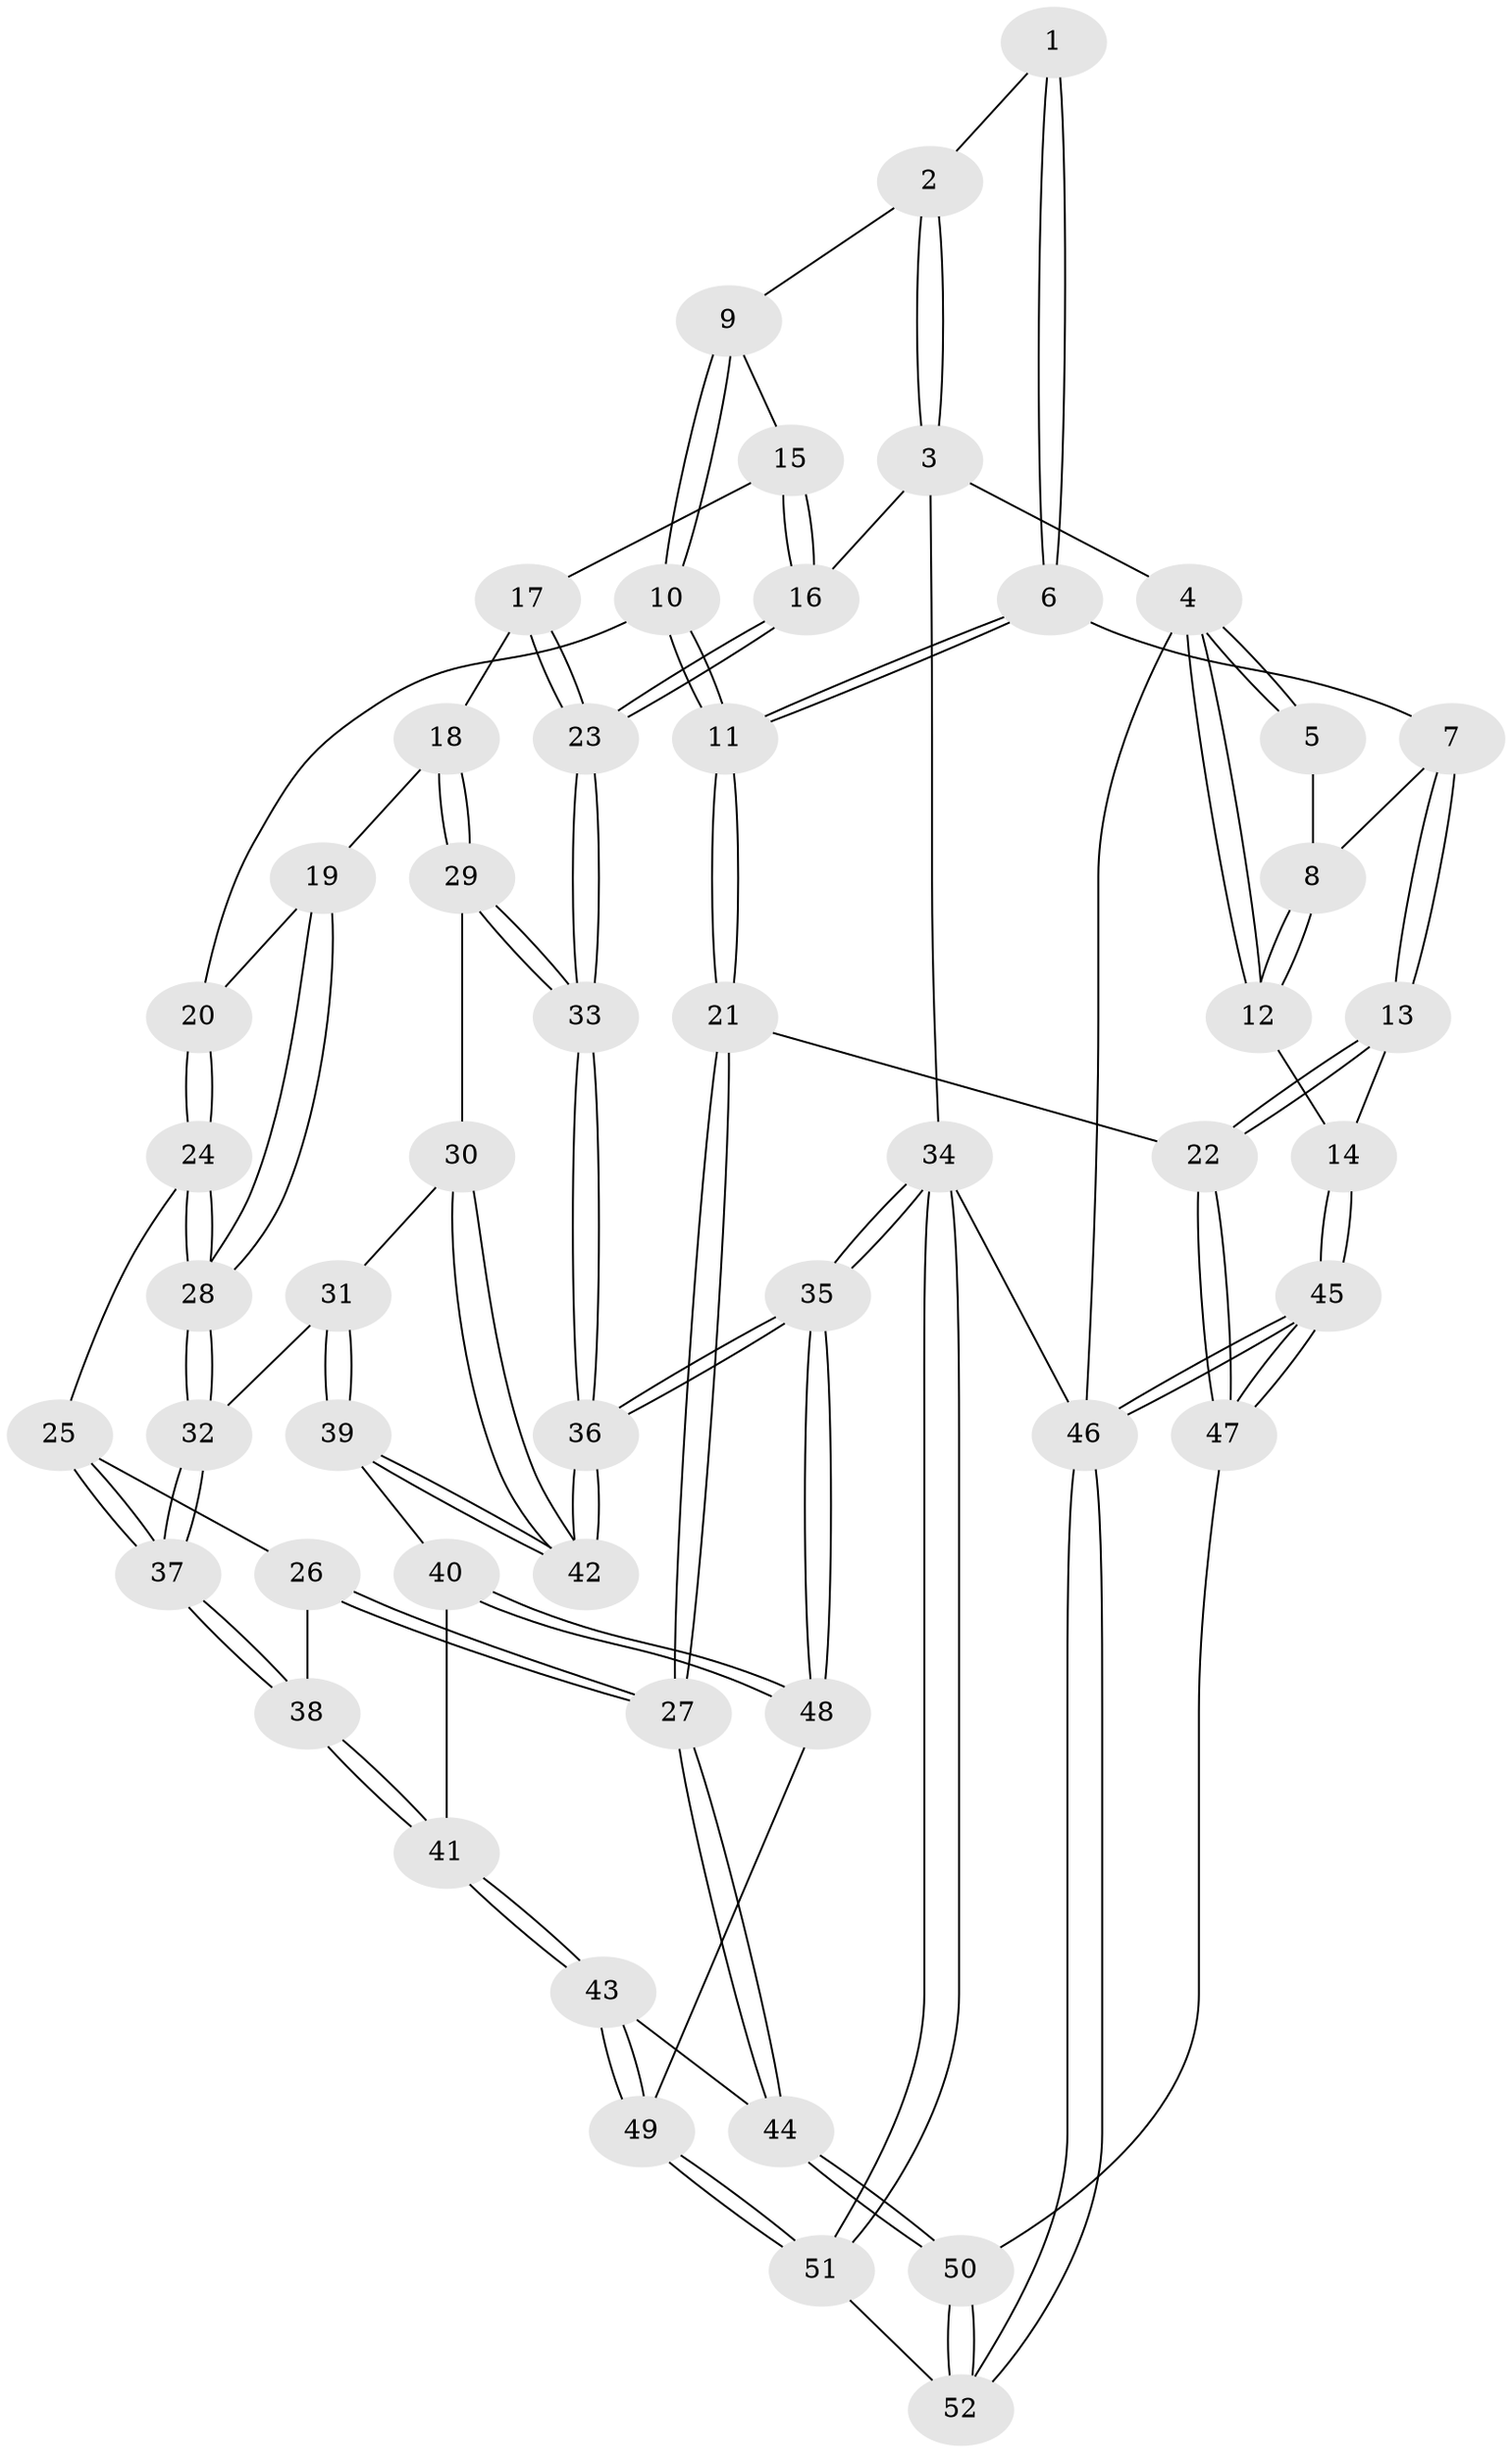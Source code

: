 // coarse degree distribution, {4: 0.5555555555555556, 5: 0.3333333333333333, 7: 0.027777777777777776, 6: 0.05555555555555555, 3: 0.027777777777777776}
// Generated by graph-tools (version 1.1) at 2025/21/03/04/25 18:21:20]
// undirected, 52 vertices, 127 edges
graph export_dot {
graph [start="1"]
  node [color=gray90,style=filled];
  1 [pos="+0.46009884796838874+0"];
  2 [pos="+0.6740357171300709+0"];
  3 [pos="+1+0"];
  4 [pos="+0+0"];
  5 [pos="+0.4493394565902612+0"];
  6 [pos="+0.4217127158343373+0.26258062126912524"];
  7 [pos="+0.2536608403590532+0.21072202918825525"];
  8 [pos="+0.22838785380070795+0.1749620623230549"];
  9 [pos="+0.7131390804254361+0.19533765583633744"];
  10 [pos="+0.615446284152083+0.34220908745005846"];
  11 [pos="+0.44116233085738216+0.3396866043808607"];
  12 [pos="+0+0.10369603271345736"];
  13 [pos="+0.14646990680485011+0.5061844482468382"];
  14 [pos="+0+0.45369503000007555"];
  15 [pos="+0.8211476724072867+0.25018280729718206"];
  16 [pos="+1+0.04580978722525356"];
  17 [pos="+0.8619432787492197+0.37364906267334297"];
  18 [pos="+0.8311346776961892+0.4355834777559037"];
  19 [pos="+0.6667741170159952+0.402900018810209"];
  20 [pos="+0.6369195202456498+0.3751140193753985"];
  21 [pos="+0.29353606508549523+0.5359556725945094"];
  22 [pos="+0.19542615726693444+0.5283453861331264"];
  23 [pos="+1+0.2993294929517671"];
  24 [pos="+0.5684169272782424+0.527726617789128"];
  25 [pos="+0.5434997846485541+0.5456380507460244"];
  26 [pos="+0.5430918570039968+0.5457824872862399"];
  27 [pos="+0.3250328072740242+0.5683447606282592"];
  28 [pos="+0.6782660854072392+0.5419517466329653"];
  29 [pos="+0.8558702984182065+0.507965324807862"];
  30 [pos="+0.8454028609446144+0.5600793408452405"];
  31 [pos="+0.7263076797271718+0.5668060407558969"];
  32 [pos="+0.6819894633043795+0.5503529572372633"];
  33 [pos="+1+0.4308353883228044"];
  34 [pos="+1+1"];
  35 [pos="+1+1"];
  36 [pos="+1+1"];
  37 [pos="+0.6447583249999228+0.5958725008076493"];
  38 [pos="+0.6209834591630142+0.6606015292379354"];
  39 [pos="+0.7087892210591521+0.6960265434532"];
  40 [pos="+0.6791048899522154+0.7097885533327369"];
  41 [pos="+0.6179798730793723+0.6795932337118844"];
  42 [pos="+0.8955395232039451+0.6875917770898279"];
  43 [pos="+0.4580494936082477+0.731807235379783"];
  44 [pos="+0.41388926293219525+0.725907632637577"];
  45 [pos="+0+1"];
  46 [pos="+0+1"];
  47 [pos="+0.12528605690692013+0.860391641194638"];
  48 [pos="+0.6945622802760006+0.8498533822992079"];
  49 [pos="+0.627972417921398+0.8694684062891241"];
  50 [pos="+0.3734193989510692+0.8623115722299429"];
  51 [pos="+0.48804561227442383+1"];
  52 [pos="+0.4179068926267298+1"];
  1 -- 2;
  1 -- 6;
  1 -- 6;
  2 -- 3;
  2 -- 3;
  2 -- 9;
  3 -- 4;
  3 -- 16;
  3 -- 34;
  4 -- 5;
  4 -- 5;
  4 -- 12;
  4 -- 12;
  4 -- 46;
  5 -- 8;
  6 -- 7;
  6 -- 11;
  6 -- 11;
  7 -- 8;
  7 -- 13;
  7 -- 13;
  8 -- 12;
  8 -- 12;
  9 -- 10;
  9 -- 10;
  9 -- 15;
  10 -- 11;
  10 -- 11;
  10 -- 20;
  11 -- 21;
  11 -- 21;
  12 -- 14;
  13 -- 14;
  13 -- 22;
  13 -- 22;
  14 -- 45;
  14 -- 45;
  15 -- 16;
  15 -- 16;
  15 -- 17;
  16 -- 23;
  16 -- 23;
  17 -- 18;
  17 -- 23;
  17 -- 23;
  18 -- 19;
  18 -- 29;
  18 -- 29;
  19 -- 20;
  19 -- 28;
  19 -- 28;
  20 -- 24;
  20 -- 24;
  21 -- 22;
  21 -- 27;
  21 -- 27;
  22 -- 47;
  22 -- 47;
  23 -- 33;
  23 -- 33;
  24 -- 25;
  24 -- 28;
  24 -- 28;
  25 -- 26;
  25 -- 37;
  25 -- 37;
  26 -- 27;
  26 -- 27;
  26 -- 38;
  27 -- 44;
  27 -- 44;
  28 -- 32;
  28 -- 32;
  29 -- 30;
  29 -- 33;
  29 -- 33;
  30 -- 31;
  30 -- 42;
  30 -- 42;
  31 -- 32;
  31 -- 39;
  31 -- 39;
  32 -- 37;
  32 -- 37;
  33 -- 36;
  33 -- 36;
  34 -- 35;
  34 -- 35;
  34 -- 51;
  34 -- 51;
  34 -- 46;
  35 -- 36;
  35 -- 36;
  35 -- 48;
  35 -- 48;
  36 -- 42;
  36 -- 42;
  37 -- 38;
  37 -- 38;
  38 -- 41;
  38 -- 41;
  39 -- 40;
  39 -- 42;
  39 -- 42;
  40 -- 41;
  40 -- 48;
  40 -- 48;
  41 -- 43;
  41 -- 43;
  43 -- 44;
  43 -- 49;
  43 -- 49;
  44 -- 50;
  44 -- 50;
  45 -- 46;
  45 -- 46;
  45 -- 47;
  45 -- 47;
  46 -- 52;
  46 -- 52;
  47 -- 50;
  48 -- 49;
  49 -- 51;
  49 -- 51;
  50 -- 52;
  50 -- 52;
  51 -- 52;
}
